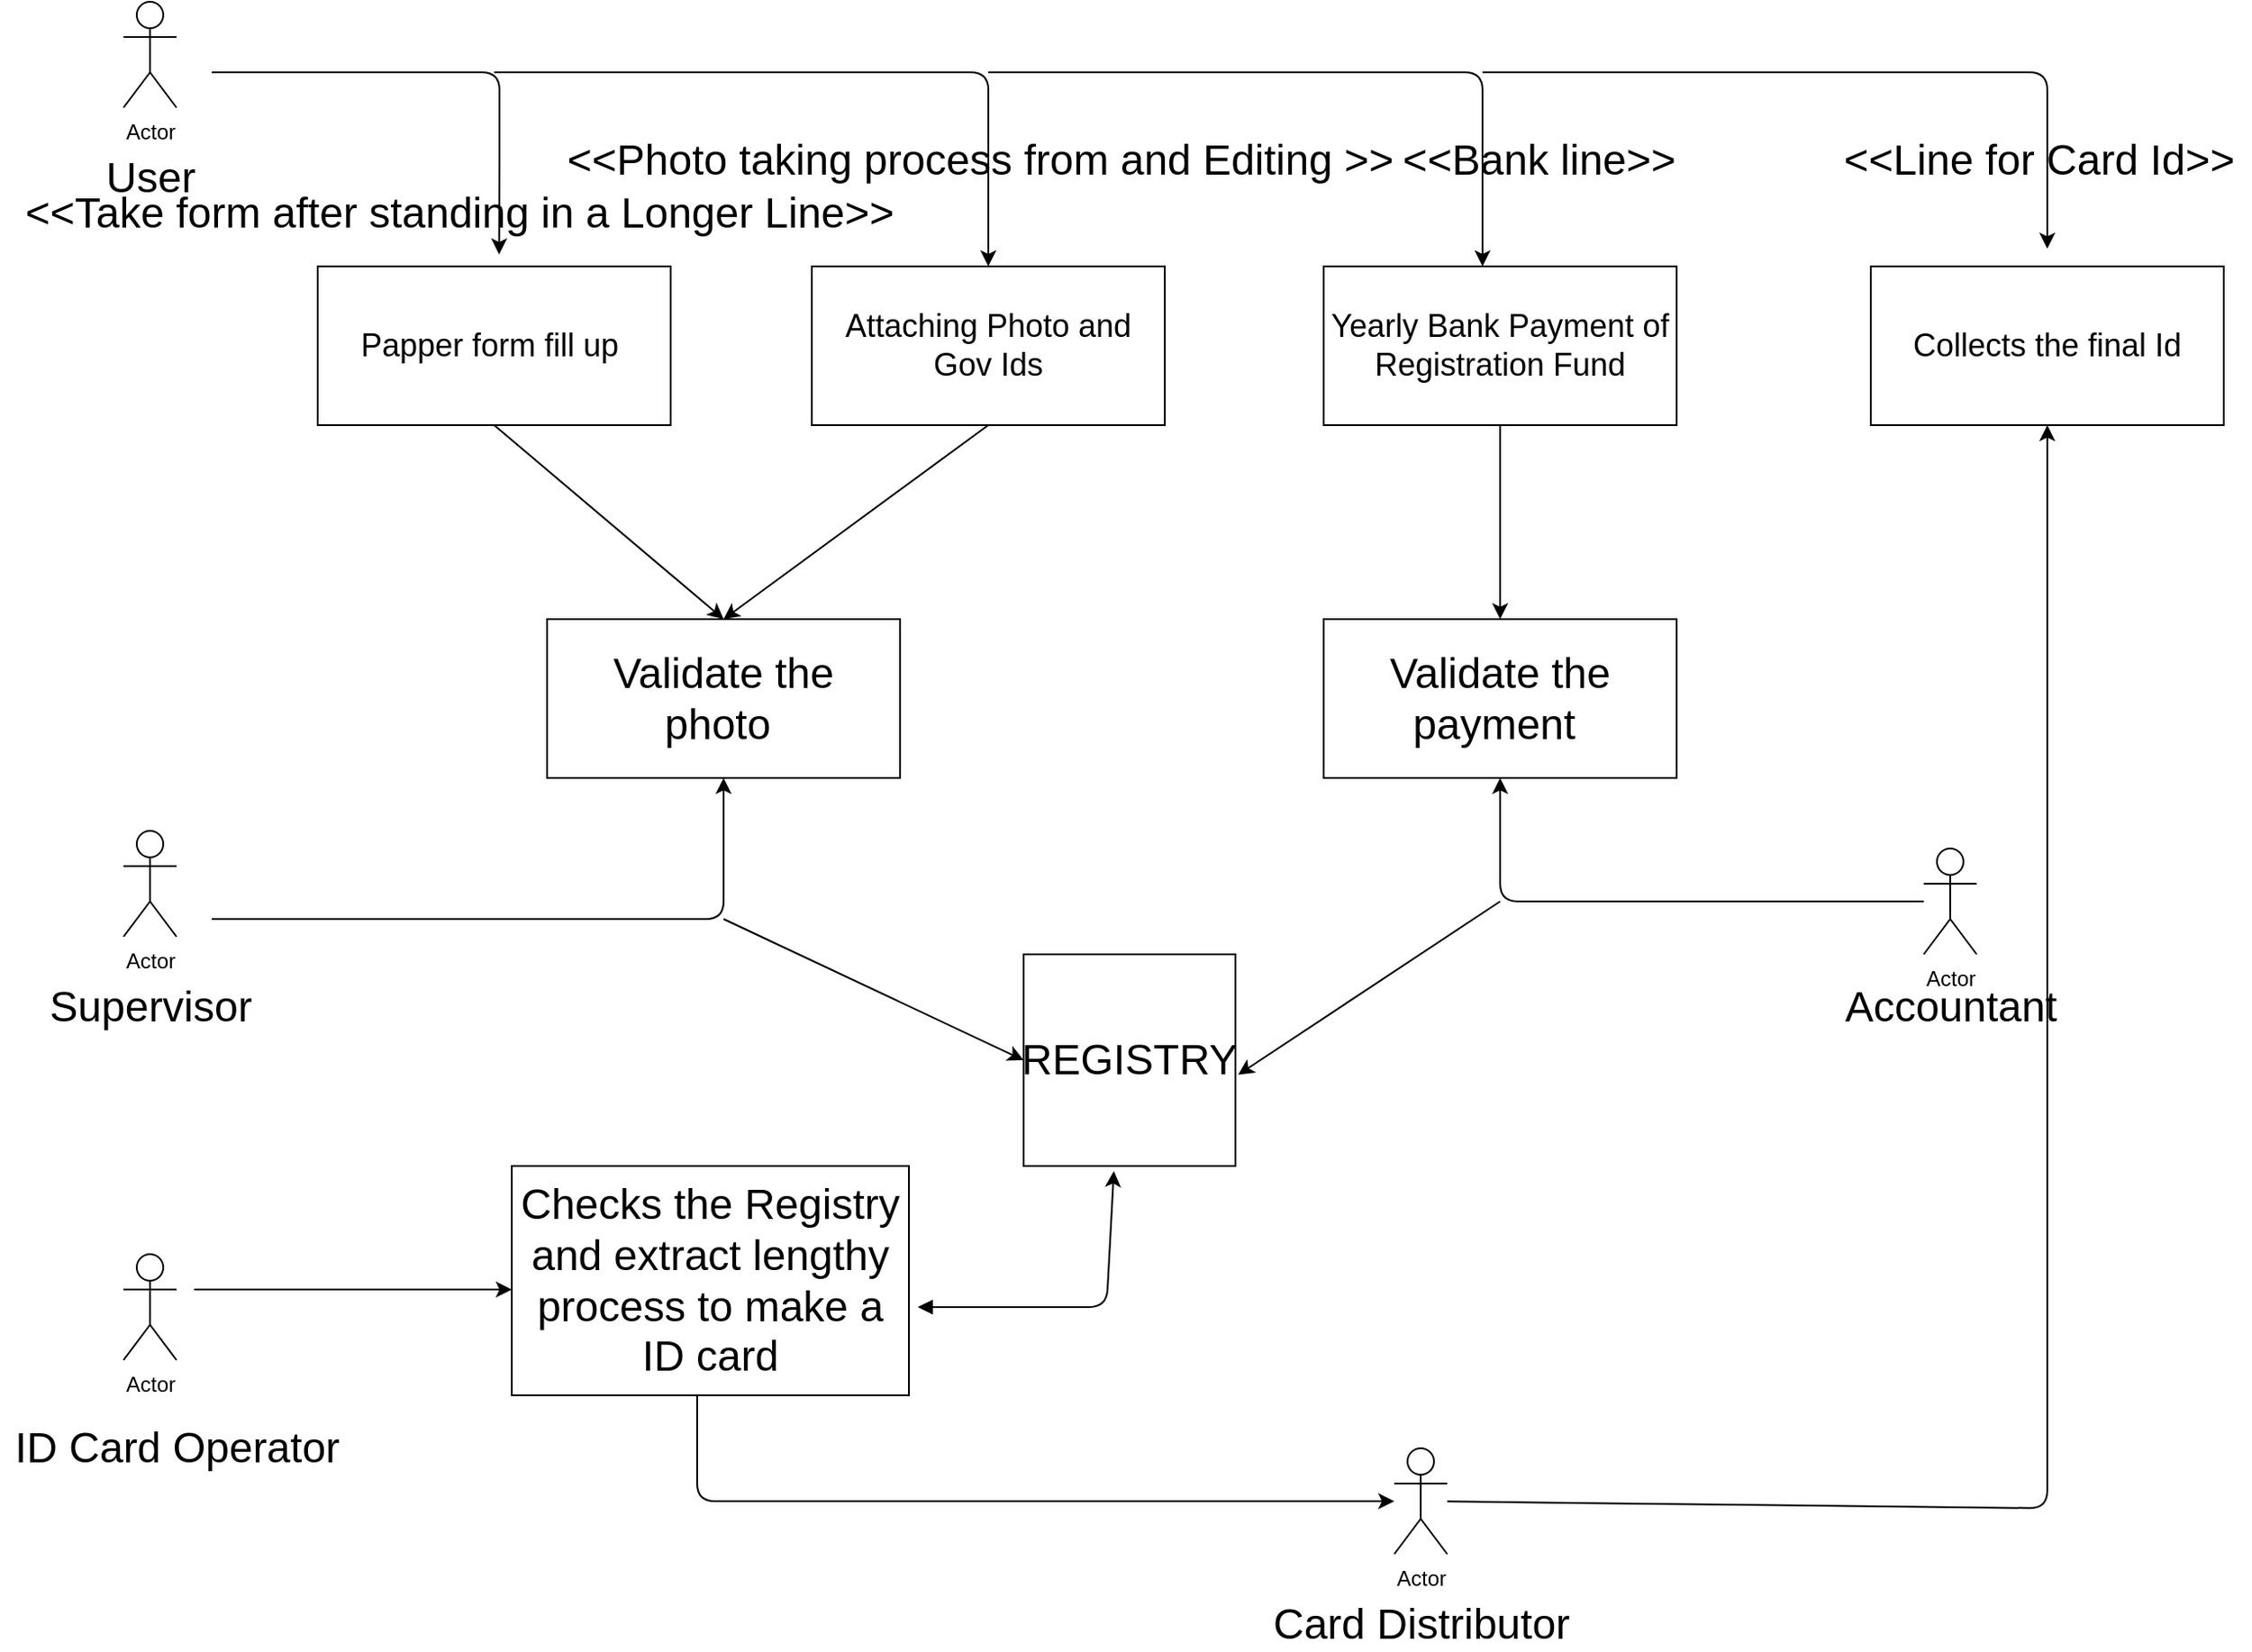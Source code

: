 <mxfile version="13.7.5" type="github">
  <diagram name="Page-1" id="12e1b939-464a-85fe-373e-61e167be1490">
    <mxGraphModel dx="1744" dy="953" grid="1" gridSize="10" guides="1" tooltips="1" connect="1" arrows="1" fold="1" page="1" pageScale="1.5" pageWidth="1169" pageHeight="826" background="#ffffff" math="0" shadow="0">
      <root>
        <mxCell id="0" />
        <mxCell id="1" parent="0" />
        <mxCell id="ImEEoc-BZ4plzD38c9AY-1" value="&lt;font style=&quot;font-size: 18px&quot;&gt;Papper form fill up&amp;nbsp;&lt;/font&gt;" style="rounded=0;whiteSpace=wrap;html=1;" parent="1" vertex="1">
          <mxGeometry x="180" y="180" width="200" height="90" as="geometry" />
        </mxCell>
        <mxCell id="ImEEoc-BZ4plzD38c9AY-3" value="&lt;font style=&quot;font-size: 18px&quot;&gt;Attaching Photo and Gov Ids&lt;/font&gt;" style="rounded=0;whiteSpace=wrap;html=1;" parent="1" vertex="1">
          <mxGeometry x="460" y="180" width="200" height="90" as="geometry" />
        </mxCell>
        <mxCell id="ImEEoc-BZ4plzD38c9AY-4" value="&lt;font style=&quot;font-size: 24px&quot;&gt;Validate the photo&amp;nbsp;&lt;/font&gt;" style="rounded=0;whiteSpace=wrap;html=1;" parent="1" vertex="1">
          <mxGeometry x="310" y="380" width="200" height="90" as="geometry" />
        </mxCell>
        <mxCell id="ImEEoc-BZ4plzD38c9AY-5" value="Actor" style="shape=umlActor;verticalLabelPosition=bottom;verticalAlign=top;html=1;outlineConnect=0;" parent="1" vertex="1">
          <mxGeometry x="70" y="30" width="30" height="60" as="geometry" />
        </mxCell>
        <object label="Actor" id="ImEEoc-BZ4plzD38c9AY-7">
          <mxCell style="shape=umlActor;verticalLabelPosition=bottom;verticalAlign=top;html=1;outlineConnect=0;" parent="1" vertex="1">
            <mxGeometry x="70" y="500" width="30" height="60" as="geometry" />
          </mxCell>
        </object>
        <mxCell id="ImEEoc-BZ4plzD38c9AY-12" value="&lt;font style=&quot;font-size: 24px&quot;&gt;Supervisor&lt;/font&gt;" style="text;html=1;align=center;verticalAlign=middle;resizable=0;points=[];autosize=1;" parent="1" vertex="1">
          <mxGeometry x="20" y="590" width="130" height="20" as="geometry" />
        </mxCell>
        <mxCell id="ImEEoc-BZ4plzD38c9AY-13" value="&lt;font style=&quot;font-size: 24px&quot;&gt;User&lt;/font&gt;" style="text;html=1;align=center;verticalAlign=middle;resizable=0;points=[];autosize=1;" parent="1" vertex="1">
          <mxGeometry x="50" y="120" width="70" height="20" as="geometry" />
        </mxCell>
        <mxCell id="ImEEoc-BZ4plzD38c9AY-14" value="" style="endArrow=classic;html=1;entryX=0.5;entryY=1;entryDx=0;entryDy=0;" parent="1" target="ImEEoc-BZ4plzD38c9AY-4" edge="1">
          <mxGeometry width="50" height="50" relative="1" as="geometry">
            <mxPoint x="120" y="550" as="sourcePoint" />
            <mxPoint x="170" y="500" as="targetPoint" />
            <Array as="points">
              <mxPoint x="410" y="550" />
            </Array>
          </mxGeometry>
        </mxCell>
        <mxCell id="ImEEoc-BZ4plzD38c9AY-15" value="" style="endArrow=classic;html=1;entryX=0.514;entryY=-0.075;entryDx=0;entryDy=0;entryPerimeter=0;" parent="1" target="ImEEoc-BZ4plzD38c9AY-1" edge="1">
          <mxGeometry width="50" height="50" relative="1" as="geometry">
            <mxPoint x="120" y="70" as="sourcePoint" />
            <mxPoint x="170" y="20" as="targetPoint" />
            <Array as="points">
              <mxPoint x="283" y="70" />
              <mxPoint x="283" y="100" />
              <mxPoint x="283" y="120" />
            </Array>
          </mxGeometry>
        </mxCell>
        <mxCell id="ImEEoc-BZ4plzD38c9AY-16" value="" style="endArrow=classic;html=1;entryX=0.5;entryY=0;entryDx=0;entryDy=0;" parent="1" target="ImEEoc-BZ4plzD38c9AY-3" edge="1">
          <mxGeometry width="50" height="50" relative="1" as="geometry">
            <mxPoint x="280" y="70" as="sourcePoint" />
            <mxPoint x="330" y="20" as="targetPoint" />
            <Array as="points">
              <mxPoint x="560" y="70" />
            </Array>
          </mxGeometry>
        </mxCell>
        <mxCell id="ImEEoc-BZ4plzD38c9AY-17" value="" style="endArrow=classic;html=1;exitX=0.5;exitY=1;exitDx=0;exitDy=0;entryX=0.5;entryY=0;entryDx=0;entryDy=0;" parent="1" source="ImEEoc-BZ4plzD38c9AY-1" target="ImEEoc-BZ4plzD38c9AY-4" edge="1">
          <mxGeometry width="50" height="50" relative="1" as="geometry">
            <mxPoint x="550" y="380" as="sourcePoint" />
            <mxPoint x="600" y="330" as="targetPoint" />
          </mxGeometry>
        </mxCell>
        <mxCell id="ImEEoc-BZ4plzD38c9AY-18" value="" style="endArrow=classic;html=1;exitX=0.5;exitY=1;exitDx=0;exitDy=0;" parent="1" source="ImEEoc-BZ4plzD38c9AY-3" edge="1">
          <mxGeometry width="50" height="50" relative="1" as="geometry">
            <mxPoint x="550" y="380" as="sourcePoint" />
            <mxPoint x="410" y="380" as="targetPoint" />
          </mxGeometry>
        </mxCell>
        <mxCell id="ImEEoc-BZ4plzD38c9AY-20" value="&lt;font style=&quot;font-size: 18px&quot;&gt;Yearly Bank Payment of Registration Fund&lt;/font&gt;" style="rounded=0;whiteSpace=wrap;html=1;" parent="1" vertex="1">
          <mxGeometry x="750" y="180" width="200" height="90" as="geometry" />
        </mxCell>
        <mxCell id="ImEEoc-BZ4plzD38c9AY-22" value="" style="endArrow=classic;html=1;entryX=0.5;entryY=0;entryDx=0;entryDy=0;" parent="1" edge="1">
          <mxGeometry width="50" height="50" relative="1" as="geometry">
            <mxPoint x="560" y="70" as="sourcePoint" />
            <mxPoint x="840" y="180" as="targetPoint" />
            <Array as="points">
              <mxPoint x="840" y="70" />
            </Array>
          </mxGeometry>
        </mxCell>
        <mxCell id="ImEEoc-BZ4plzD38c9AY-23" value="Actor" style="shape=umlActor;verticalLabelPosition=bottom;verticalAlign=top;html=1;outlineConnect=0;" parent="1" vertex="1">
          <mxGeometry x="1090" y="510" width="30" height="60" as="geometry" />
        </mxCell>
        <mxCell id="ImEEoc-BZ4plzD38c9AY-24" value="&lt;font style=&quot;font-size: 24px&quot;&gt;Accountant&lt;/font&gt;" style="text;html=1;align=center;verticalAlign=middle;resizable=0;points=[];autosize=1;" parent="1" vertex="1">
          <mxGeometry x="1035" y="590" width="140" height="20" as="geometry" />
        </mxCell>
        <mxCell id="ImEEoc-BZ4plzD38c9AY-27" value="&lt;font style=&quot;font-size: 24px&quot;&gt;Validate the payment&amp;nbsp;&lt;/font&gt;" style="rounded=0;whiteSpace=wrap;html=1;" parent="1" vertex="1">
          <mxGeometry x="750" y="380" width="200" height="90" as="geometry" />
        </mxCell>
        <mxCell id="ImEEoc-BZ4plzD38c9AY-28" value="" style="endArrow=classic;html=1;entryX=0.5;entryY=1;entryDx=0;entryDy=0;" parent="1" target="ImEEoc-BZ4plzD38c9AY-27" edge="1">
          <mxGeometry width="50" height="50" relative="1" as="geometry">
            <mxPoint x="1090" y="540" as="sourcePoint" />
            <mxPoint x="1140" y="490" as="targetPoint" />
            <Array as="points">
              <mxPoint x="850" y="540" />
            </Array>
          </mxGeometry>
        </mxCell>
        <mxCell id="ImEEoc-BZ4plzD38c9AY-29" value="" style="endArrow=classic;html=1;exitX=0.5;exitY=1;exitDx=0;exitDy=0;entryX=0.5;entryY=0;entryDx=0;entryDy=0;" parent="1" target="ImEEoc-BZ4plzD38c9AY-27" edge="1">
          <mxGeometry width="50" height="50" relative="1" as="geometry">
            <mxPoint x="850" y="270" as="sourcePoint" />
            <mxPoint x="700" y="380" as="targetPoint" />
          </mxGeometry>
        </mxCell>
        <mxCell id="ImEEoc-BZ4plzD38c9AY-30" value="&lt;font style=&quot;font-size: 24px&quot;&gt;REGISTRY&lt;/font&gt;" style="whiteSpace=wrap;html=1;aspect=fixed;" parent="1" vertex="1">
          <mxGeometry x="580" y="570" width="120" height="120" as="geometry" />
        </mxCell>
        <mxCell id="ImEEoc-BZ4plzD38c9AY-31" value="" style="endArrow=classic;html=1;entryX=0;entryY=0.5;entryDx=0;entryDy=0;" parent="1" target="ImEEoc-BZ4plzD38c9AY-30" edge="1">
          <mxGeometry width="50" height="50" relative="1" as="geometry">
            <mxPoint x="410" y="550" as="sourcePoint" />
            <mxPoint x="460" y="530" as="targetPoint" />
          </mxGeometry>
        </mxCell>
        <mxCell id="ImEEoc-BZ4plzD38c9AY-32" value="" style="endArrow=classic;html=1;entryX=1.013;entryY=0.569;entryDx=0;entryDy=0;entryPerimeter=0;startArrow=none;startFill=0;" parent="1" target="ImEEoc-BZ4plzD38c9AY-30" edge="1">
          <mxGeometry width="50" height="50" relative="1" as="geometry">
            <mxPoint x="850" y="540" as="sourcePoint" />
            <mxPoint x="1010" y="745" as="targetPoint" />
          </mxGeometry>
        </mxCell>
        <mxCell id="ImEEoc-BZ4plzD38c9AY-33" value="&lt;font style=&quot;font-size: 24px&quot;&gt;&amp;lt;&amp;lt;Photo taking process from and Editing &amp;gt;&amp;gt;&lt;/font&gt;" style="text;html=1;align=center;verticalAlign=middle;resizable=0;points=[];autosize=1;" parent="1" vertex="1">
          <mxGeometry x="315" y="110" width="480" height="20" as="geometry" />
        </mxCell>
        <mxCell id="ImEEoc-BZ4plzD38c9AY-34" value="&lt;font style=&quot;font-size: 24px&quot;&gt;&amp;lt;&amp;lt;Take form after standing in a Longer Line&amp;gt;&amp;gt;&lt;/font&gt;" style="text;html=1;align=center;verticalAlign=middle;resizable=0;points=[];autosize=1;" parent="1" vertex="1">
          <mxGeometry x="5" y="140" width="510" height="20" as="geometry" />
        </mxCell>
        <mxCell id="ImEEoc-BZ4plzD38c9AY-35" value="&lt;font style=&quot;font-size: 24px&quot;&gt;&amp;lt;&amp;lt;Bank line&amp;gt;&amp;gt;&amp;nbsp;&lt;/font&gt;" style="text;html=1;align=center;verticalAlign=middle;resizable=0;points=[];autosize=1;" parent="1" vertex="1">
          <mxGeometry x="785" y="110" width="180" height="20" as="geometry" />
        </mxCell>
        <mxCell id="ImEEoc-BZ4plzD38c9AY-37" value="Actor" style="shape=umlActor;verticalLabelPosition=bottom;verticalAlign=top;html=1;outlineConnect=0;" parent="1" vertex="1">
          <mxGeometry x="70" y="740" width="30" height="60" as="geometry" />
        </mxCell>
        <mxCell id="ImEEoc-BZ4plzD38c9AY-38" value="&lt;font style=&quot;font-size: 24px&quot;&gt;ID Card Operator&lt;/font&gt;" style="text;html=1;align=center;verticalAlign=middle;resizable=0;points=[];autosize=1;" parent="1" vertex="1">
          <mxGeometry y="840" width="200" height="20" as="geometry" />
        </mxCell>
        <mxCell id="ImEEoc-BZ4plzD38c9AY-39" value="&lt;font style=&quot;font-size: 24px&quot;&gt;Checks the Registry and extract lengthy process to make a ID card&lt;/font&gt;" style="rounded=0;whiteSpace=wrap;html=1;" parent="1" vertex="1">
          <mxGeometry x="290" y="690" width="225" height="130" as="geometry" />
        </mxCell>
        <mxCell id="ImEEoc-BZ4plzD38c9AY-40" value="" style="endArrow=classic;html=1;" parent="1" edge="1">
          <mxGeometry width="50" height="50" relative="1" as="geometry">
            <mxPoint x="110" y="760" as="sourcePoint" />
            <mxPoint x="290" y="760" as="targetPoint" />
          </mxGeometry>
        </mxCell>
        <mxCell id="ImEEoc-BZ4plzD38c9AY-42" value="" style="endArrow=classic;html=1;entryX=0.426;entryY=1.024;entryDx=0;entryDy=0;entryPerimeter=0;startArrow=block;startFill=1;" parent="1" target="ImEEoc-BZ4plzD38c9AY-30" edge="1">
          <mxGeometry width="50" height="50" relative="1" as="geometry">
            <mxPoint x="520" y="770" as="sourcePoint" />
            <mxPoint x="668.29" y="889.8" as="targetPoint" />
            <Array as="points">
              <mxPoint x="627" y="770" />
            </Array>
          </mxGeometry>
        </mxCell>
        <mxCell id="ImEEoc-BZ4plzD38c9AY-43" value="" style="endArrow=classic;html=1;" parent="1" edge="1">
          <mxGeometry width="50" height="50" relative="1" as="geometry">
            <mxPoint x="840" y="70" as="sourcePoint" />
            <mxPoint x="1160" y="170" as="targetPoint" />
            <Array as="points">
              <mxPoint x="1160" y="70" />
            </Array>
          </mxGeometry>
        </mxCell>
        <mxCell id="ImEEoc-BZ4plzD38c9AY-44" value="&lt;font style=&quot;font-size: 18px&quot;&gt;Collects the final Id&lt;/font&gt;" style="rounded=0;whiteSpace=wrap;html=1;" parent="1" vertex="1">
          <mxGeometry x="1060" y="180" width="200" height="90" as="geometry" />
        </mxCell>
        <mxCell id="ImEEoc-BZ4plzD38c9AY-45" value="Actor" style="shape=umlActor;verticalLabelPosition=bottom;verticalAlign=top;html=1;outlineConnect=0;" parent="1" vertex="1">
          <mxGeometry x="790" y="850" width="30" height="60" as="geometry" />
        </mxCell>
        <mxCell id="ImEEoc-BZ4plzD38c9AY-46" value="&lt;font style=&quot;font-size: 24px&quot;&gt;Card Distributor&lt;/font&gt;" style="text;html=1;align=center;verticalAlign=middle;resizable=0;points=[];autosize=1;" parent="1" vertex="1">
          <mxGeometry x="715" y="940" width="180" height="20" as="geometry" />
        </mxCell>
        <mxCell id="ImEEoc-BZ4plzD38c9AY-47" value="" style="endArrow=classic;html=1;" parent="1" target="ImEEoc-BZ4plzD38c9AY-45" edge="1">
          <mxGeometry width="50" height="50" relative="1" as="geometry">
            <mxPoint x="395" y="820" as="sourcePoint" />
            <mxPoint x="1189" y="940" as="targetPoint" />
            <Array as="points">
              <mxPoint x="395" y="880" />
            </Array>
          </mxGeometry>
        </mxCell>
        <mxCell id="ImEEoc-BZ4plzD38c9AY-50" value="" style="endArrow=classic;html=1;entryX=0.5;entryY=1;entryDx=0;entryDy=0;" parent="1" target="ImEEoc-BZ4plzD38c9AY-44" edge="1" source="ImEEoc-BZ4plzD38c9AY-45">
          <mxGeometry width="50" height="50" relative="1" as="geometry">
            <mxPoint x="830" y="980" as="sourcePoint" />
            <mxPoint x="1210" y="280" as="targetPoint" />
            <Array as="points">
              <mxPoint x="1160" y="884" />
            </Array>
          </mxGeometry>
        </mxCell>
        <mxCell id="ImEEoc-BZ4plzD38c9AY-51" value="&lt;font style=&quot;font-size: 24px&quot;&gt;&amp;lt;&amp;lt;Line for Card Id&amp;gt;&amp;gt;&lt;/font&gt;" style="text;html=1;align=center;verticalAlign=middle;resizable=0;points=[];autosize=1;" parent="1" vertex="1">
          <mxGeometry x="1035" y="110" width="240" height="20" as="geometry" />
        </mxCell>
      </root>
    </mxGraphModel>
  </diagram>
</mxfile>
